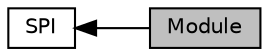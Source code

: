 digraph "Module"
{
  edge [fontname="Helvetica",fontsize="10",labelfontname="Helvetica",labelfontsize="10"];
  node [fontname="Helvetica",fontsize="10",shape=box];
  rankdir=LR;
  Node2 [label="SPI",height=0.2,width=0.4,color="black", fillcolor="white", style="filled",URL="$group__spi.html",tooltip="SPI and GPIO communication (including module selection)"];
  Node1 [label="Module",height=0.2,width=0.4,color="black", fillcolor="grey75", style="filled", fontcolor="black",tooltip="SPI module settings and communication methods."];
  Node2->Node1 [shape=plaintext, dir="back", style="solid"];
}
